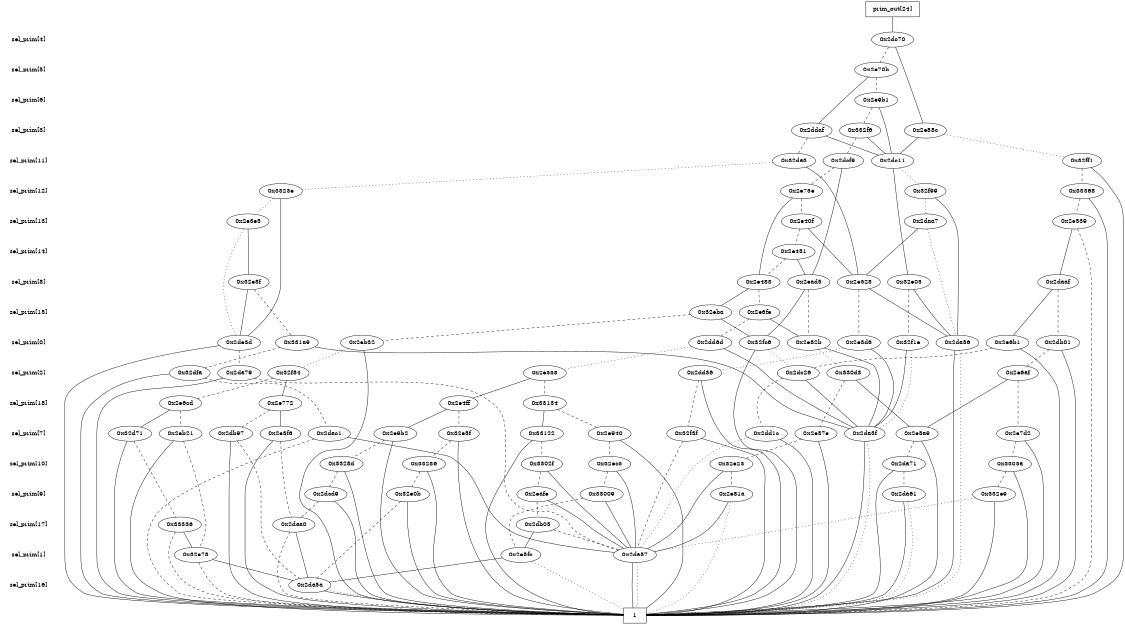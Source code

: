 digraph "DD" {
size = "7.5,10"
center = true;
edge [dir = none];
{ node [shape = plaintext];
  edge [style = invis];
  "CONST NODES" [style = invis];
" sel_prim[4] " -> " sel_prim[5] " -> " sel_prim[6] " -> " sel_prim[3] " -> " sel_prim[11] " -> " sel_prim[12] " -> " sel_prim[13] " -> " sel_prim[14] " -> " sel_prim[8] " -> " sel_prim[15] " -> " sel_prim[0] " -> " sel_prim[2] " -> " sel_prim[18] " -> " sel_prim[7] " -> " sel_prim[10] " -> " sel_prim[9] " -> " sel_prim[17] " -> " sel_prim[1] " -> " sel_prim[16] " -> "CONST NODES"; 
}
{ rank = same; node [shape = box]; edge [style = invis];
"  prim_out[24]  "; }
{ rank = same; " sel_prim[4] ";
"0x2dc70";
}
{ rank = same; " sel_prim[5] ";
"0x2e70b";
}
{ rank = same; " sel_prim[6] ";
"0x2e9b1";
}
{ rank = same; " sel_prim[3] ";
"0x2ddaf";
"0x2e88c";
"0x332f6";
}
{ rank = same; " sel_prim[11] ";
"0x2dcf9";
"0x2dc11";
"0x32da3";
"0x32ff1";
}
{ rank = same; " sel_prim[12] ";
"0x33368";
"0x3323e";
"0x2e75e";
"0x32f99";
}
{ rank = same; " sel_prim[13] ";
"0x2daa7";
"0x2e539";
"0x2e40f";
"0x2e3e5";
}
{ rank = same; " sel_prim[14] ";
"0x2e451";
}
{ rank = same; " sel_prim[8] ";
"0x2daaf";
"0x32e8f";
"0x32e05";
"0x2e483";
"0x2ead5";
"0x2e528";
}
{ rank = same; " sel_prim[15] ";
"0x32eba";
"0x2e6fe";
}
{ rank = same; " sel_prim[0] ";
"0x2eb32";
"0x2e82b";
"0x32f1e";
"0x2da56";
"0x2db01";
"0x331a9";
"0x32fc6";
"0x2e6b1";
"0x2e3d6";
"0x2dd6d";
"0x2de3d";
}
{ rank = same; " sel_prim[2] ";
"0x2dd36";
"0x32dfa";
"0x330d3";
"0x2da79";
"0x2dc26";
"0x2e6af";
"0x32f84";
"0x2e558";
}
{ rank = same; " sel_prim[18] ";
"0x2e4ff";
"0x2e772";
"0x2e6cd";
"0x33134";
}
{ rank = same; " sel_prim[7] ";
"0x2e7d2";
"0x2dac1";
"0x2e940";
"0x32d71";
"0x2da5f";
"0x32e5f";
"0x2dd1c";
"0x32f3f";
"0x2db97";
"0x2e9b2";
"0x2e57e";
"0x2e3f6";
"0x2e5a9";
"0x33122";
"0x2eb21";
}
{ rank = same; " sel_prim[10] ";
"0x32ec5";
"0x32e23";
"0x33286";
"0x2da71";
"0x3328d";
"0x3302f";
"0x3303a";
}
{ rank = same; " sel_prim[9] ";
"0x2e81a";
"0x2da61";
"0x332e9";
"0x33009";
"0x32e0b";
"0x2dcd9";
"0x2eafe";
}
{ rank = same; " sel_prim[17] ";
"0x2daa0";
"0x2db05";
"0x33336";
}
{ rank = same; " sel_prim[1] ";
"0x2da57";
"0x2e5fc";
"0x32e78";
}
{ rank = same; " sel_prim[16] ";
"0x2da5a";
}
{ rank = same; "CONST NODES";
{ node [shape = box]; "0x2da52";
}
}
"  prim_out[24]  " -> "0x2dc70" [style = solid];
"0x2dc70" -> "0x2e88c";
"0x2dc70" -> "0x2e70b" [style = dashed];
"0x2e70b" -> "0x2ddaf";
"0x2e70b" -> "0x2e9b1" [style = dashed];
"0x2e9b1" -> "0x2dc11";
"0x2e9b1" -> "0x332f6" [style = dashed];
"0x2ddaf" -> "0x2dc11";
"0x2ddaf" -> "0x32da3" [style = dashed];
"0x2e88c" -> "0x2dc11";
"0x2e88c" -> "0x32ff1" [style = dotted];
"0x332f6" -> "0x2dc11";
"0x332f6" -> "0x2dcf9" [style = dashed];
"0x2dcf9" -> "0x2ead5";
"0x2dcf9" -> "0x2e75e" [style = dashed];
"0x2dc11" -> "0x32e05";
"0x2dc11" -> "0x32f99" [style = dotted];
"0x32da3" -> "0x2e528";
"0x32da3" -> "0x3323e" [style = dotted];
"0x32ff1" -> "0x2da52";
"0x32ff1" -> "0x33368" [style = dashed];
"0x33368" -> "0x2da52";
"0x33368" -> "0x2e539" [style = dashed];
"0x3323e" -> "0x2de3d";
"0x3323e" -> "0x2e3e5" [style = dotted];
"0x2e75e" -> "0x2e483";
"0x2e75e" -> "0x2e40f" [style = dashed];
"0x32f99" -> "0x2da56";
"0x32f99" -> "0x2daa7" [style = dotted];
"0x2daa7" -> "0x2e528";
"0x2daa7" -> "0x2da56" [style = dotted];
"0x2e539" -> "0x2daaf";
"0x2e539" -> "0x2da52" [style = dashed];
"0x2e40f" -> "0x2e528";
"0x2e40f" -> "0x2e451" [style = dashed];
"0x2e3e5" -> "0x32e8f";
"0x2e3e5" -> "0x2de3d" [style = dotted];
"0x2e451" -> "0x2ead5";
"0x2e451" -> "0x2e483" [style = dashed];
"0x2daaf" -> "0x2e6b1";
"0x2daaf" -> "0x2db01" [style = dashed];
"0x32e8f" -> "0x2de3d";
"0x32e8f" -> "0x331a9" [style = dashed];
"0x32e05" -> "0x2da56";
"0x32e05" -> "0x32f1e" [style = dashed];
"0x2e483" -> "0x32eba";
"0x2e483" -> "0x2e6fe" [style = dashed];
"0x2ead5" -> "0x32fc6";
"0x2ead5" -> "0x2e82b" [style = dashed];
"0x2e528" -> "0x2da56";
"0x2e528" -> "0x2e3d6" [style = dashed];
"0x32eba" -> "0x32fc6";
"0x32eba" -> "0x2eb32" [style = dashed];
"0x2e6fe" -> "0x2e82b";
"0x2e6fe" -> "0x2dd6d" [style = dashed];
"0x2eb32" -> "0x2da52";
"0x2eb32" -> "0x32f84" [style = dotted];
"0x2e82b" -> "0x2da5f";
"0x2e82b" -> "0x330d3" [style = dotted];
"0x32f1e" -> "0x2da5f";
"0x32f1e" -> "0x2da5f" [style = dotted];
"0x2da56" -> "0x2da52";
"0x2da56" -> "0x2da52" [style = dotted];
"0x2db01" -> "0x2da52";
"0x2db01" -> "0x2e6af" [style = dashed];
"0x331a9" -> "0x2da5f";
"0x331a9" -> "0x32dfa" [style = dashed];
"0x32fc6" -> "0x2da52";
"0x32fc6" -> "0x2dc26" [style = dotted];
"0x2e6b1" -> "0x2da52";
"0x2e6b1" -> "0x2dc26" [style = dashed];
"0x2e3d6" -> "0x2da5f";
"0x2e3d6" -> "0x2dd36" [style = dotted];
"0x2dd6d" -> "0x2da5f";
"0x2dd6d" -> "0x2e558" [style = dotted];
"0x2de3d" -> "0x2da52";
"0x2de3d" -> "0x2da79" [style = dashed];
"0x2dd36" -> "0x2da52";
"0x2dd36" -> "0x32f3f" [style = dashed];
"0x32dfa" -> "0x2da52";
"0x32dfa" -> "0x2dac1" [style = dashed];
"0x330d3" -> "0x2e5a9";
"0x330d3" -> "0x2e57e" [style = dashed];
"0x2da79" -> "0x2da52";
"0x2da79" -> "0x2da57" [style = dashed];
"0x2dc26" -> "0x2da5f";
"0x2dc26" -> "0x2dd1c" [style = dashed];
"0x2e6af" -> "0x2e5a9";
"0x2e6af" -> "0x2e7d2" [style = dashed];
"0x32f84" -> "0x2e772";
"0x32f84" -> "0x2e6cd" [style = dashed];
"0x2e558" -> "0x2e4ff";
"0x2e558" -> "0x33134" [style = dashed];
"0x2e4ff" -> "0x2e9b2";
"0x2e4ff" -> "0x32e5f" [style = dashed];
"0x2e772" -> "0x2e3f6";
"0x2e772" -> "0x2db97" [style = dashed];
"0x2e6cd" -> "0x32d71";
"0x2e6cd" -> "0x2eb21" [style = dashed];
"0x33134" -> "0x33122";
"0x33134" -> "0x2e940" [style = dashed];
"0x2e7d2" -> "0x2da52";
"0x2e7d2" -> "0x3303a" [style = dashed];
"0x2dac1" -> "0x2da57";
"0x2dac1" -> "0x2da52" [style = dashed];
"0x2e940" -> "0x2da52";
"0x2e940" -> "0x32ec5" [style = dashed];
"0x32d71" -> "0x2da52";
"0x32d71" -> "0x33336" [style = dashed];
"0x2da5f" -> "0x2da52";
"0x2da5f" -> "0x2da52" [style = dotted];
"0x32e5f" -> "0x2da52";
"0x32e5f" -> "0x33286" [style = dashed];
"0x2dd1c" -> "0x2da52";
"0x2dd1c" -> "0x2da57" [style = dotted];
"0x32f3f" -> "0x2da52";
"0x32f3f" -> "0x2da57" [style = dashed];
"0x2db97" -> "0x2da52";
"0x2db97" -> "0x2da5a" [style = dashed];
"0x2e9b2" -> "0x2da52";
"0x2e9b2" -> "0x3328d" [style = dashed];
"0x2e57e" -> "0x2da52";
"0x2e57e" -> "0x32e23" [style = dashed];
"0x2e3f6" -> "0x2da52";
"0x2e3f6" -> "0x2daa0" [style = dashed];
"0x2e5a9" -> "0x2da52";
"0x2e5a9" -> "0x2da71" [style = dashed];
"0x33122" -> "0x2da52";
"0x33122" -> "0x3302f" [style = dashed];
"0x2eb21" -> "0x2da52";
"0x2eb21" -> "0x32e78" [style = dashed];
"0x32ec5" -> "0x2da57";
"0x32ec5" -> "0x33009" [style = dashed];
"0x32e23" -> "0x2da57";
"0x32e23" -> "0x2e81a" [style = dashed];
"0x33286" -> "0x2da52";
"0x33286" -> "0x32e0b" [style = dashed];
"0x2da71" -> "0x2da52";
"0x2da71" -> "0x2da61" [style = dashed];
"0x3328d" -> "0x2da52";
"0x3328d" -> "0x2dcd9" [style = dashed];
"0x3302f" -> "0x2da57";
"0x3302f" -> "0x2eafe" [style = dashed];
"0x3303a" -> "0x2da52";
"0x3303a" -> "0x332e9" [style = dashed];
"0x2e81a" -> "0x2da57";
"0x2e81a" -> "0x2da52" [style = dotted];
"0x2da61" -> "0x2da52";
"0x2da61" -> "0x2da52" [style = dotted];
"0x332e9" -> "0x2da52";
"0x332e9" -> "0x2da57" [style = dotted];
"0x33009" -> "0x2da57";
"0x33009" -> "0x2e5fc" [style = dashed];
"0x32e0b" -> "0x2da52";
"0x32e0b" -> "0x2da5a" [style = dashed];
"0x2dcd9" -> "0x2da52";
"0x2dcd9" -> "0x2daa0" [style = dashed];
"0x2eafe" -> "0x2da57";
"0x2eafe" -> "0x2db05" [style = dashed];
"0x2daa0" -> "0x2da5a";
"0x2daa0" -> "0x2da52" [style = dashed];
"0x2db05" -> "0x2e5fc";
"0x2db05" -> "0x2da57" [style = dashed];
"0x33336" -> "0x32e78";
"0x33336" -> "0x2da52" [style = dashed];
"0x2da57" -> "0x2da52";
"0x2da57" -> "0x2da52" [style = dotted];
"0x2e5fc" -> "0x2da5a";
"0x2e5fc" -> "0x2da52" [style = dotted];
"0x32e78" -> "0x2da5a";
"0x32e78" -> "0x2da52" [style = dashed];
"0x2da5a" -> "0x2da52";
"0x2da5a" -> "0x2da52" [style = dotted];
"0x2da52" [label = "1"];
}
